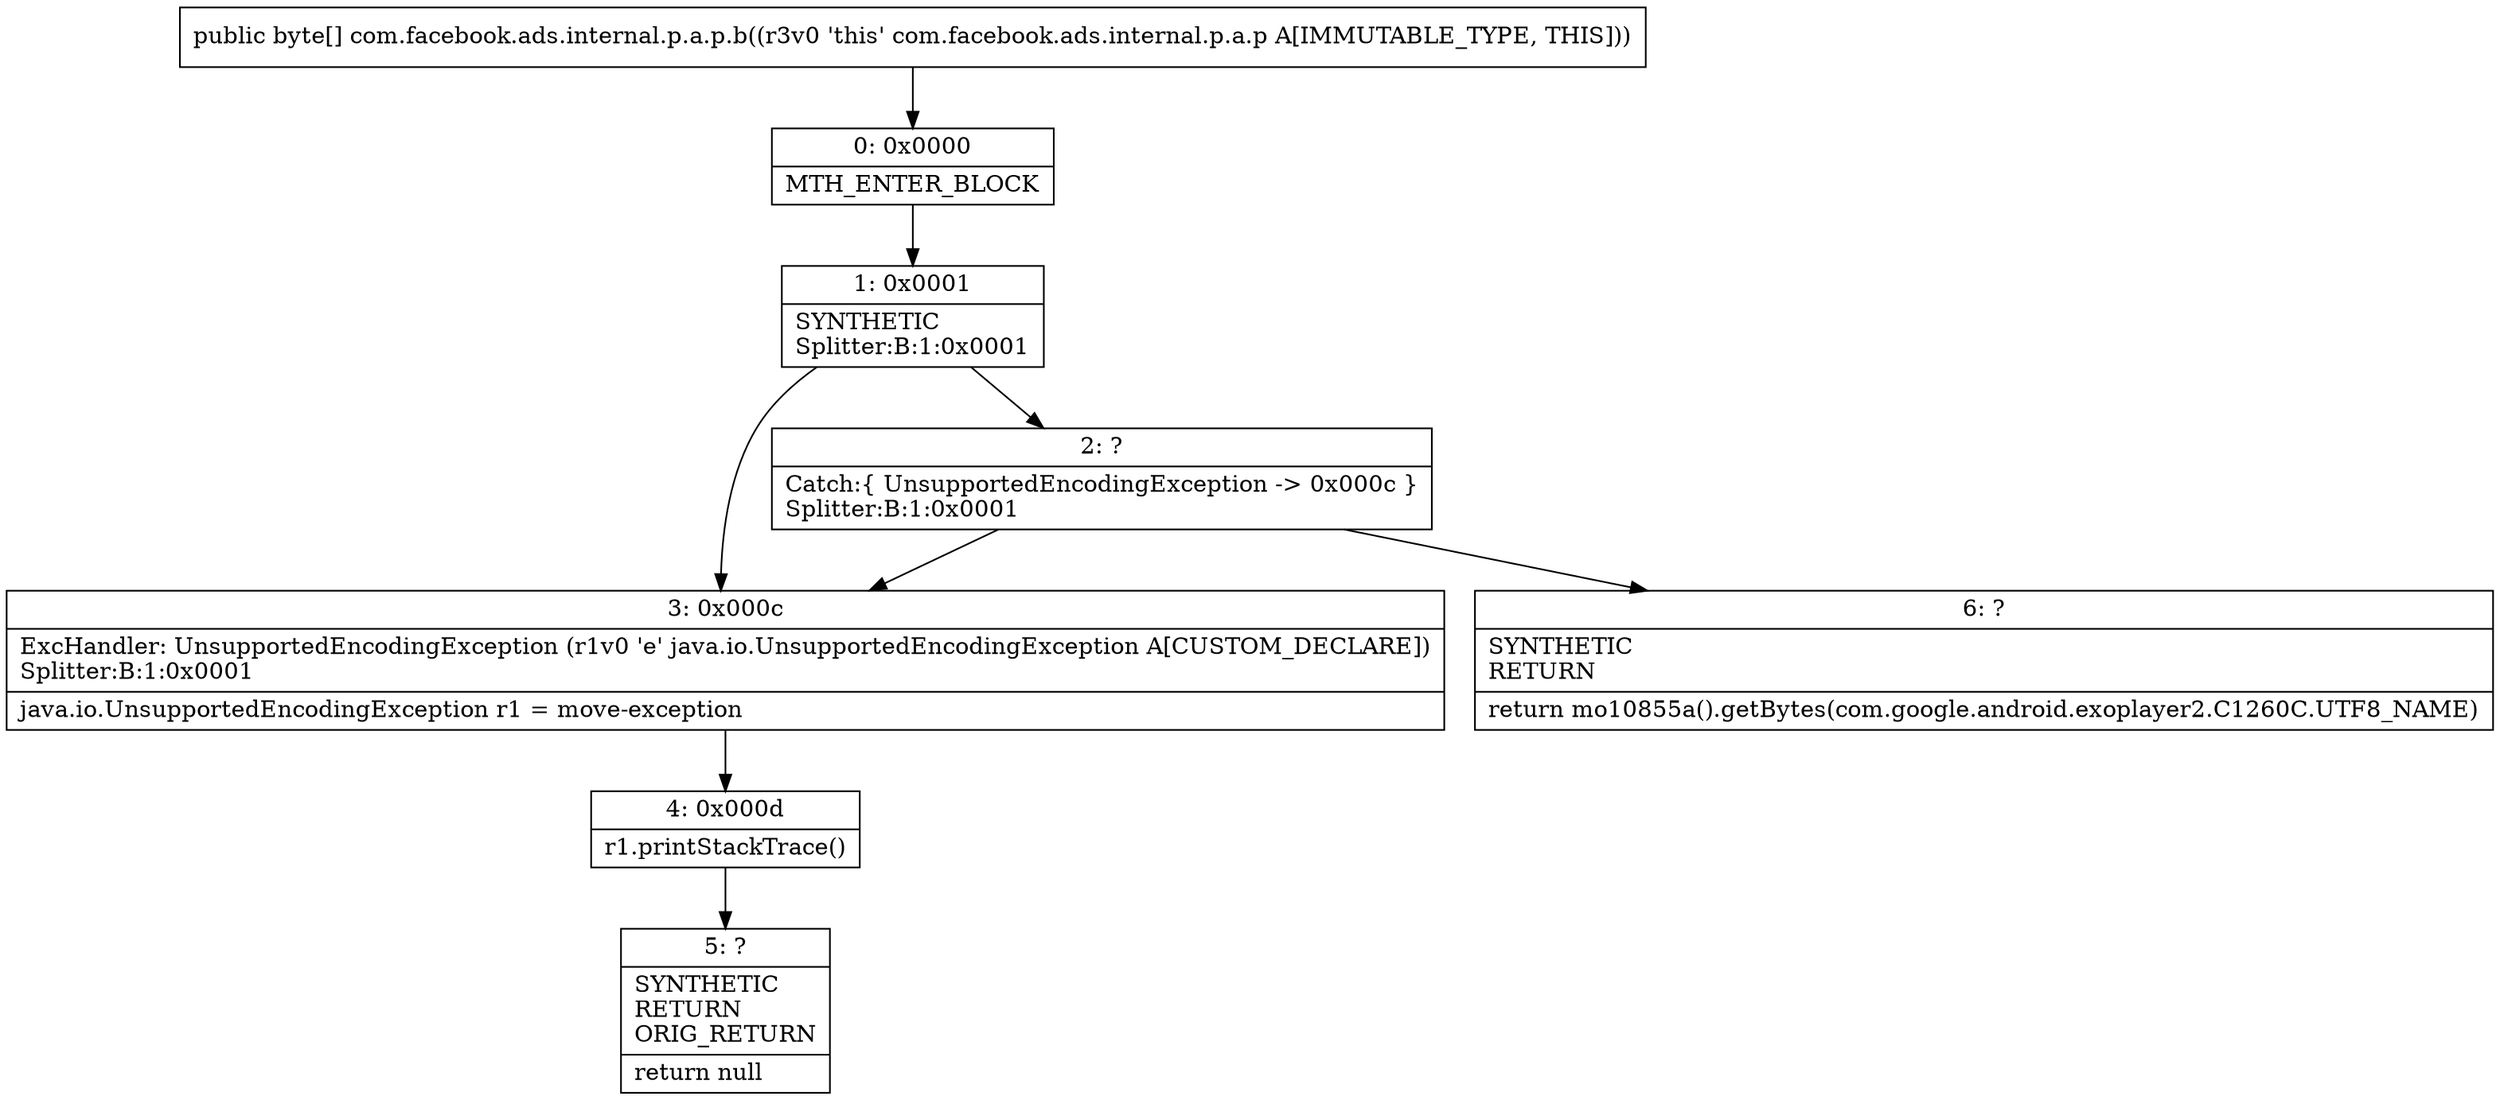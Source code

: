 digraph "CFG forcom.facebook.ads.internal.p.a.p.b()[B" {
Node_0 [shape=record,label="{0\:\ 0x0000|MTH_ENTER_BLOCK\l}"];
Node_1 [shape=record,label="{1\:\ 0x0001|SYNTHETIC\lSplitter:B:1:0x0001\l}"];
Node_2 [shape=record,label="{2\:\ ?|Catch:\{ UnsupportedEncodingException \-\> 0x000c \}\lSplitter:B:1:0x0001\l}"];
Node_3 [shape=record,label="{3\:\ 0x000c|ExcHandler: UnsupportedEncodingException (r1v0 'e' java.io.UnsupportedEncodingException A[CUSTOM_DECLARE])\lSplitter:B:1:0x0001\l|java.io.UnsupportedEncodingException r1 = move\-exception\l}"];
Node_4 [shape=record,label="{4\:\ 0x000d|r1.printStackTrace()\l}"];
Node_5 [shape=record,label="{5\:\ ?|SYNTHETIC\lRETURN\lORIG_RETURN\l|return null\l}"];
Node_6 [shape=record,label="{6\:\ ?|SYNTHETIC\lRETURN\l|return mo10855a().getBytes(com.google.android.exoplayer2.C1260C.UTF8_NAME)\l}"];
MethodNode[shape=record,label="{public byte[] com.facebook.ads.internal.p.a.p.b((r3v0 'this' com.facebook.ads.internal.p.a.p A[IMMUTABLE_TYPE, THIS])) }"];
MethodNode -> Node_0;
Node_0 -> Node_1;
Node_1 -> Node_2;
Node_1 -> Node_3;
Node_2 -> Node_3;
Node_2 -> Node_6;
Node_3 -> Node_4;
Node_4 -> Node_5;
}

